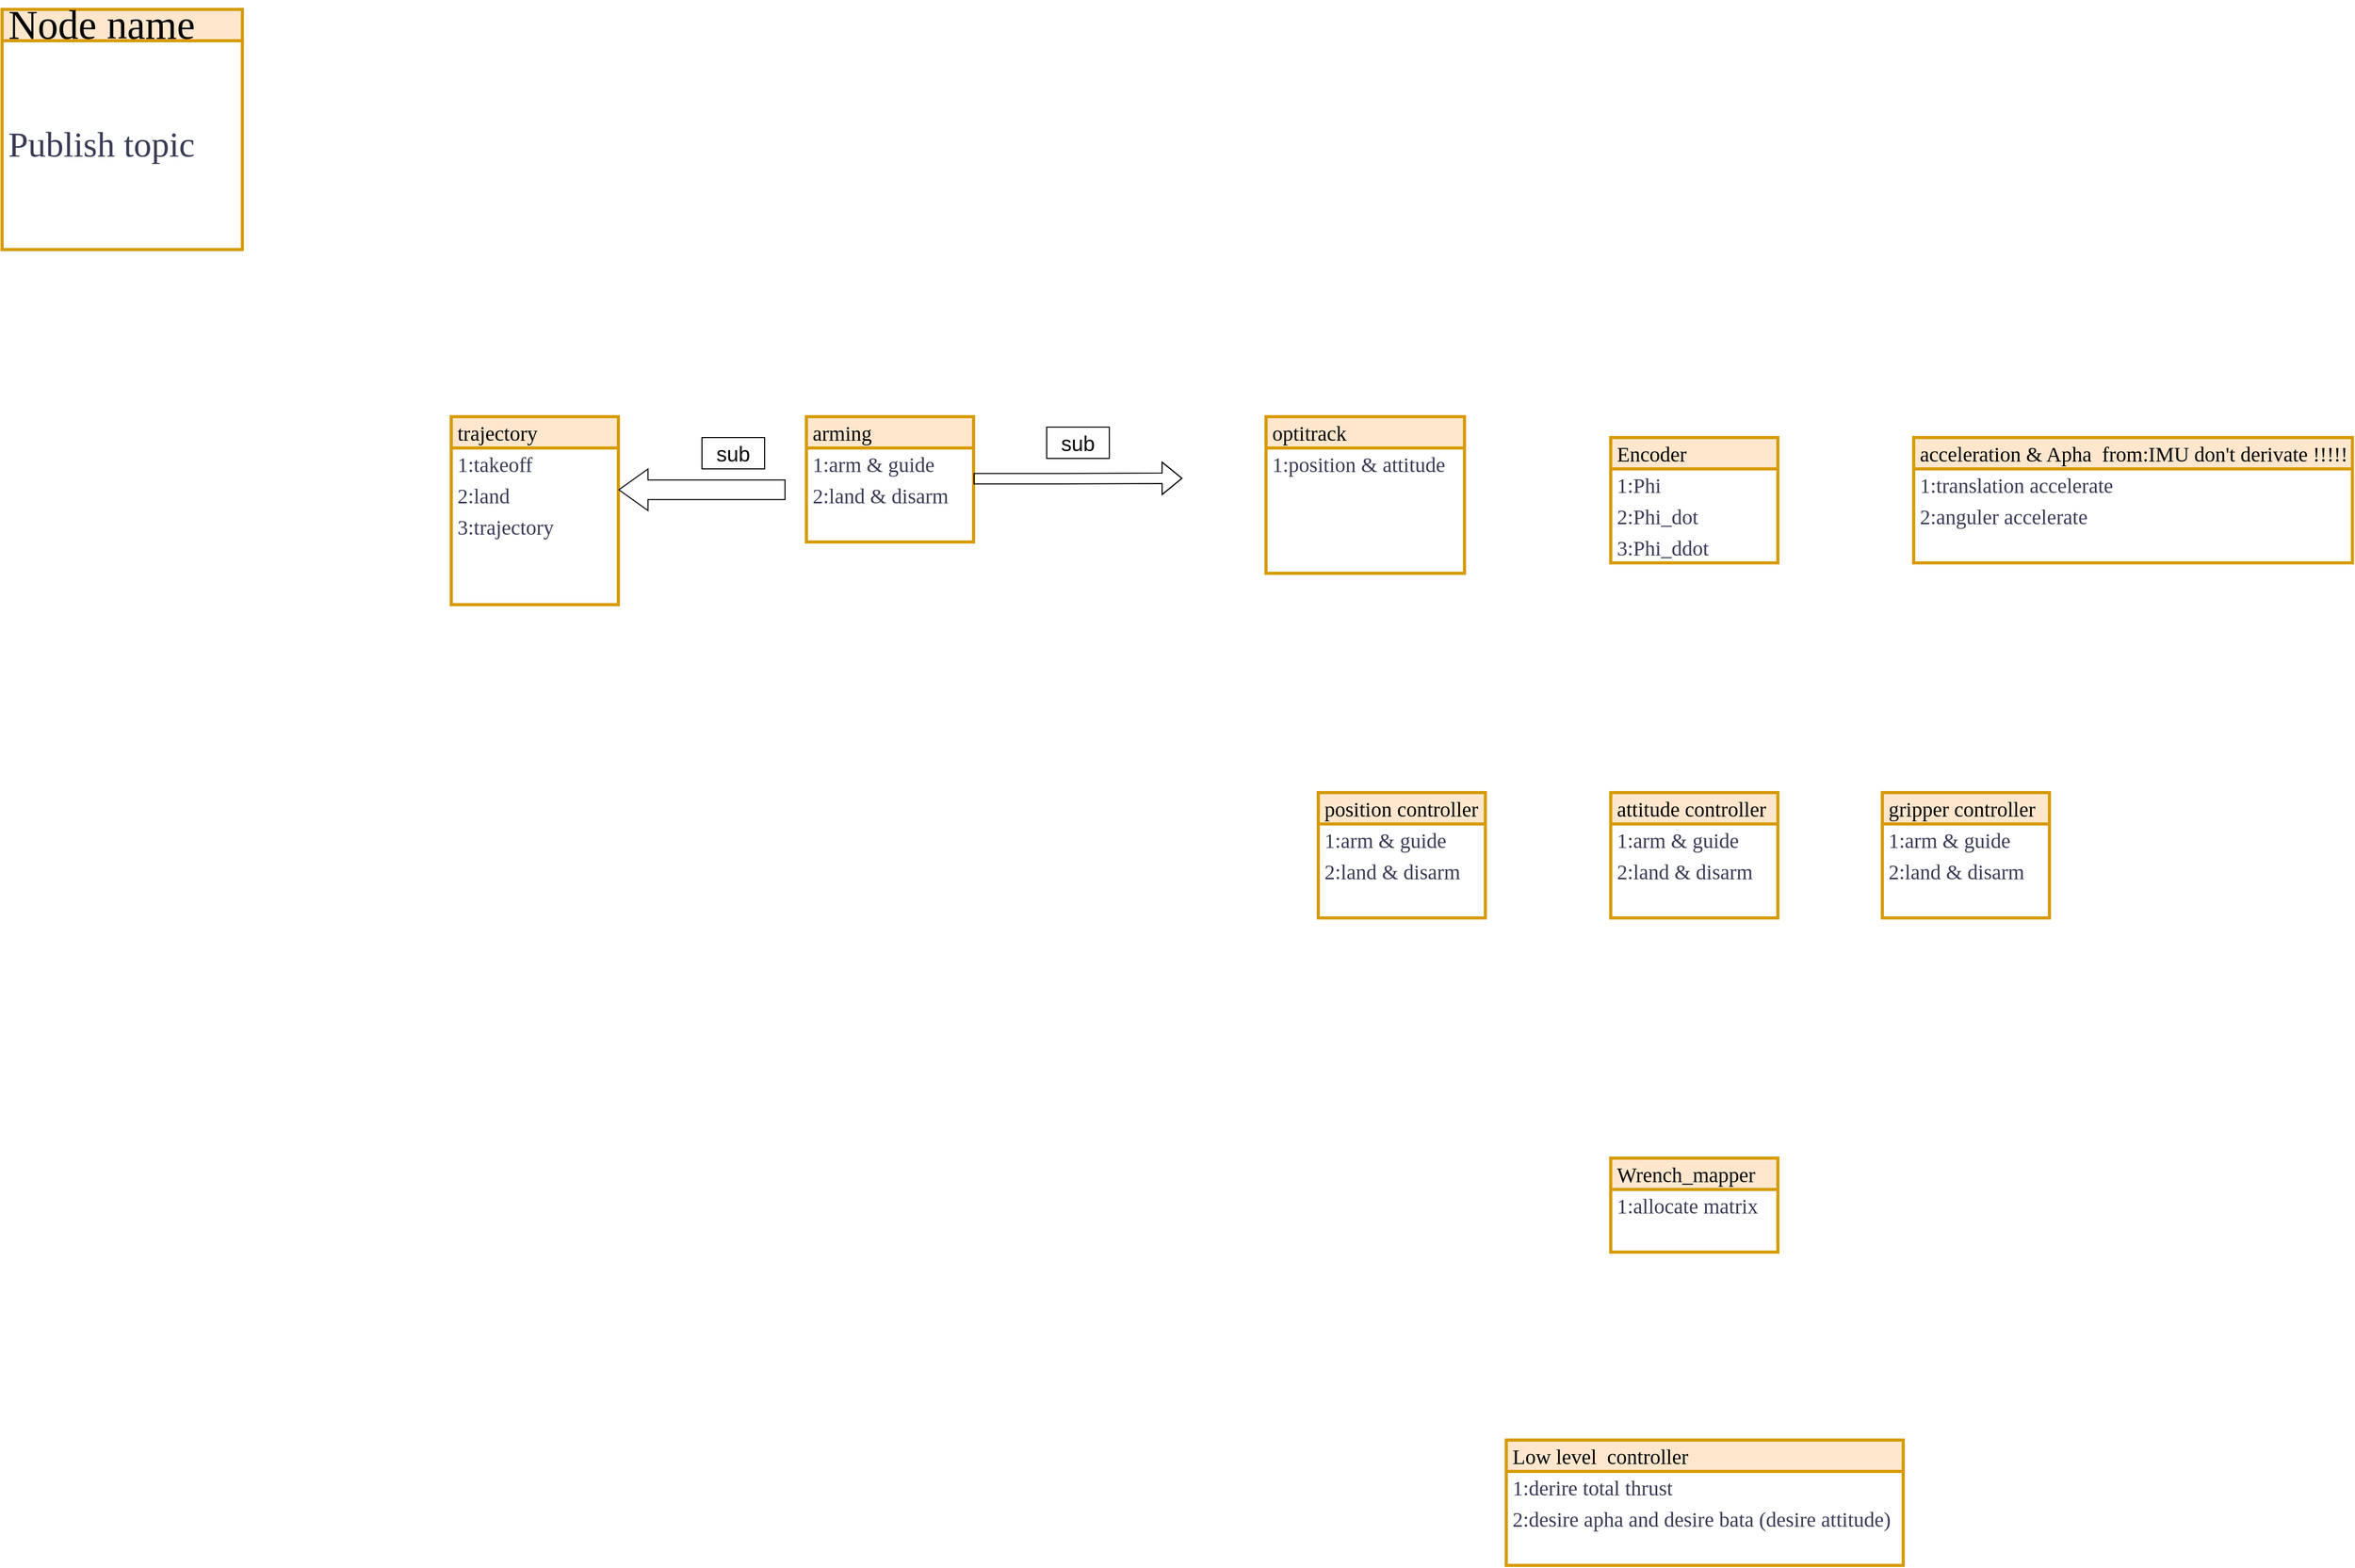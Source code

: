 <mxfile version="23.1.1" type="github">
  <diagram name="第 1 页" id="OqDtIJGSf-YPzuiZSjEt">
    <mxGraphModel dx="5713" dy="3971" grid="1" gridSize="10" guides="1" tooltips="1" connect="1" arrows="1" fold="1" page="1" pageScale="1" pageWidth="4681" pageHeight="3300" math="0" shadow="0">
      <root>
        <mxCell id="0" />
        <mxCell id="1" parent="0" />
        <mxCell id="TXCej7L_n-7z-eu7B_dZ-6" value="trajectory" style="swimlane;fontStyle=0;childLayout=stackLayout;horizontal=1;startSize=30;horizontalStack=0;resizeParent=1;resizeParentMax=0;resizeLast=0;collapsible=1;marginBottom=0;whiteSpace=wrap;html=1;labelBackgroundColor=none;strokeWidth=3;align=left;verticalAlign=middle;spacingLeft=4;spacingRight=4;fontFamily=Times New Roman;fontSize=20;fillColor=#ffe6cc;strokeColor=#d79b00;perimeterSpacing=8;swimlaneLine=1;rounded=0;glass=0;shadow=0;" parent="1" vertex="1">
          <mxGeometry x="430" y="220" width="160" height="180" as="geometry" />
        </mxCell>
        <mxCell id="TXCej7L_n-7z-eu7B_dZ-7" value="1:takeoff" style="text;strokeColor=none;fillColor=none;align=left;verticalAlign=middle;spacingLeft=4;spacingRight=4;overflow=hidden;points=[[0,0.5],[1,0.5]];portConstraint=eastwest;rotatable=0;whiteSpace=wrap;html=1;fontSize=20;fontFamily=Times New Roman;fontColor=#393C56;" parent="TXCej7L_n-7z-eu7B_dZ-6" vertex="1">
          <mxGeometry y="30" width="160" height="30" as="geometry" />
        </mxCell>
        <mxCell id="TXCej7L_n-7z-eu7B_dZ-8" value="2:land" style="text;strokeColor=none;fillColor=none;align=left;verticalAlign=middle;spacingLeft=4;spacingRight=4;overflow=hidden;points=[[0,0.5],[1,0.5]];portConstraint=eastwest;rotatable=0;whiteSpace=wrap;html=1;fontSize=20;fontFamily=Times New Roman;fontColor=#393C56;" parent="TXCej7L_n-7z-eu7B_dZ-6" vertex="1">
          <mxGeometry y="60" width="160" height="30" as="geometry" />
        </mxCell>
        <mxCell id="TXCej7L_n-7z-eu7B_dZ-9" value="3:trajectory" style="text;strokeColor=none;fillColor=none;align=left;verticalAlign=middle;spacingLeft=4;spacingRight=4;overflow=hidden;points=[[0,0.5],[1,0.5]];portConstraint=eastwest;rotatable=0;whiteSpace=wrap;html=1;fontSize=20;fontFamily=Times New Roman;fontColor=#393C56;" parent="TXCej7L_n-7z-eu7B_dZ-6" vertex="1">
          <mxGeometry y="90" width="160" height="30" as="geometry" />
        </mxCell>
        <mxCell id="TXCej7L_n-7z-eu7B_dZ-11" style="text;strokeColor=none;fillColor=none;align=left;verticalAlign=middle;spacingLeft=4;spacingRight=4;overflow=hidden;points=[[0,0.5],[1,0.5]];portConstraint=eastwest;rotatable=0;whiteSpace=wrap;html=1;fontSize=20;fontFamily=Times New Roman;fontColor=#393C56;" parent="TXCej7L_n-7z-eu7B_dZ-6" vertex="1">
          <mxGeometry y="120" width="160" height="30" as="geometry" />
        </mxCell>
        <mxCell id="TXCej7L_n-7z-eu7B_dZ-10" style="text;strokeColor=none;fillColor=none;align=left;verticalAlign=middle;spacingLeft=4;spacingRight=4;overflow=hidden;points=[[0,0.5],[1,0.5]];portConstraint=eastwest;rotatable=0;whiteSpace=wrap;html=1;fontSize=20;fontFamily=Times New Roman;fontColor=#393C56;" parent="TXCej7L_n-7z-eu7B_dZ-6" vertex="1">
          <mxGeometry y="150" width="160" height="30" as="geometry" />
        </mxCell>
        <mxCell id="TXCej7L_n-7z-eu7B_dZ-40" value="arming" style="swimlane;fontStyle=0;childLayout=stackLayout;horizontal=1;startSize=30;horizontalStack=0;resizeParent=1;resizeParentMax=0;resizeLast=0;collapsible=1;marginBottom=0;whiteSpace=wrap;html=1;labelBackgroundColor=none;strokeWidth=3;align=left;verticalAlign=middle;spacingLeft=4;spacingRight=4;fontFamily=Times New Roman;fontSize=20;fillColor=#ffe6cc;strokeColor=#d79b00;perimeterSpacing=8;swimlaneLine=1;rounded=0;glass=0;shadow=0;" parent="1" vertex="1">
          <mxGeometry x="770" y="220" width="160" height="120" as="geometry" />
        </mxCell>
        <mxCell id="TXCej7L_n-7z-eu7B_dZ-41" value="1:arm &amp;amp; guide" style="text;strokeColor=none;fillColor=none;align=left;verticalAlign=middle;spacingLeft=4;spacingRight=4;overflow=hidden;points=[[0,0.5],[1,0.5]];portConstraint=eastwest;rotatable=0;whiteSpace=wrap;html=1;fontSize=20;fontFamily=Times New Roman;fontColor=#393C56;" parent="TXCej7L_n-7z-eu7B_dZ-40" vertex="1">
          <mxGeometry y="30" width="160" height="30" as="geometry" />
        </mxCell>
        <mxCell id="TXCej7L_n-7z-eu7B_dZ-42" value="2:land &amp;amp; disarm" style="text;strokeColor=none;fillColor=none;align=left;verticalAlign=middle;spacingLeft=4;spacingRight=4;overflow=hidden;points=[[0,0.5],[1,0.5]];portConstraint=eastwest;rotatable=0;whiteSpace=wrap;html=1;fontSize=20;fontFamily=Times New Roman;fontColor=#393C56;" parent="TXCej7L_n-7z-eu7B_dZ-40" vertex="1">
          <mxGeometry y="60" width="160" height="30" as="geometry" />
        </mxCell>
        <mxCell id="TXCej7L_n-7z-eu7B_dZ-44" style="text;strokeColor=none;fillColor=none;align=left;verticalAlign=middle;spacingLeft=4;spacingRight=4;overflow=hidden;points=[[0,0.5],[1,0.5]];portConstraint=eastwest;rotatable=0;whiteSpace=wrap;html=1;fontSize=20;fontFamily=Times New Roman;fontColor=#393C56;" parent="TXCej7L_n-7z-eu7B_dZ-40" vertex="1">
          <mxGeometry y="90" width="160" height="30" as="geometry" />
        </mxCell>
        <mxCell id="moAXRxNZDRWnRZOmzwf8-1" value="optitrack&amp;nbsp;" style="swimlane;fontStyle=0;childLayout=stackLayout;horizontal=1;startSize=30;horizontalStack=0;resizeParent=1;resizeParentMax=0;resizeLast=0;collapsible=1;marginBottom=0;whiteSpace=wrap;html=1;labelBackgroundColor=none;strokeWidth=3;align=left;verticalAlign=middle;spacingLeft=4;spacingRight=4;fontFamily=Times New Roman;fontSize=20;fillColor=#ffe6cc;strokeColor=#d79b00;perimeterSpacing=8;swimlaneLine=1;rounded=0;glass=0;shadow=0;" parent="1" vertex="1">
          <mxGeometry x="1210" y="220" width="190" height="150" as="geometry" />
        </mxCell>
        <mxCell id="moAXRxNZDRWnRZOmzwf8-2" value="1:position &amp;amp; attitude" style="text;strokeColor=none;fillColor=none;align=left;verticalAlign=middle;spacingLeft=4;spacingRight=4;overflow=hidden;points=[[0,0.5],[1,0.5]];portConstraint=eastwest;rotatable=0;whiteSpace=wrap;html=1;fontSize=20;fontFamily=Times New Roman;fontColor=#393C56;" parent="moAXRxNZDRWnRZOmzwf8-1" vertex="1">
          <mxGeometry y="30" width="190" height="30" as="geometry" />
        </mxCell>
        <mxCell id="moAXRxNZDRWnRZOmzwf8-5" style="text;strokeColor=none;fillColor=none;align=left;verticalAlign=middle;spacingLeft=4;spacingRight=4;overflow=hidden;points=[[0,0.5],[1,0.5]];portConstraint=eastwest;rotatable=0;whiteSpace=wrap;html=1;fontSize=20;fontFamily=Times New Roman;fontColor=#393C56;" parent="moAXRxNZDRWnRZOmzwf8-1" vertex="1">
          <mxGeometry y="60" width="190" height="30" as="geometry" />
        </mxCell>
        <mxCell id="moAXRxNZDRWnRZOmzwf8-6" style="text;strokeColor=none;fillColor=none;align=left;verticalAlign=middle;spacingLeft=4;spacingRight=4;overflow=hidden;points=[[0,0.5],[1,0.5]];portConstraint=eastwest;rotatable=0;whiteSpace=wrap;html=1;fontSize=20;fontFamily=Times New Roman;fontColor=#393C56;" parent="moAXRxNZDRWnRZOmzwf8-1" vertex="1">
          <mxGeometry y="90" width="190" height="60" as="geometry" />
        </mxCell>
        <mxCell id="TXCej7L_n-7z-eu7B_dZ-45" style="text;strokeColor=none;fillColor=none;align=left;verticalAlign=middle;spacingLeft=4;spacingRight=4;overflow=hidden;points=[[0,0.5],[1,0.5]];portConstraint=eastwest;rotatable=0;whiteSpace=wrap;html=1;fontSize=20;fontFamily=Times New Roman;fontColor=#393C56;" parent="1" vertex="1">
          <mxGeometry x="780" y="340" width="160" height="30" as="geometry" />
        </mxCell>
        <mxCell id="moAXRxNZDRWnRZOmzwf8-20" value="" style="shape=flexArrow;endArrow=classic;html=1;rounded=0;fillColor=none;strokeColor=#000000;" parent="1" edge="1">
          <mxGeometry width="50" height="50" relative="1" as="geometry">
            <mxPoint x="930" y="279.41" as="sourcePoint" />
            <mxPoint x="1130" y="279" as="targetPoint" />
            <Array as="points">
              <mxPoint x="980" y="279.41" />
            </Array>
          </mxGeometry>
        </mxCell>
        <mxCell id="moAXRxNZDRWnRZOmzwf8-22" value="&lt;font style=&quot;font-size: 20px;&quot;&gt;sub&lt;/font&gt;" style="text;html=1;strokeColor=default;fillColor=none;align=center;verticalAlign=middle;whiteSpace=wrap;rounded=0;strokeWidth=1;" parent="1" vertex="1">
          <mxGeometry x="1000" y="230" width="60" height="30" as="geometry" />
        </mxCell>
        <mxCell id="moAXRxNZDRWnRZOmzwf8-26" value="" style="shape=flexArrow;endArrow=classic;html=1;rounded=0;width=18.824;endSize=8.941;" parent="1" edge="1">
          <mxGeometry width="50" height="50" relative="1" as="geometry">
            <mxPoint x="750" y="290" as="sourcePoint" />
            <mxPoint x="590" y="290" as="targetPoint" />
          </mxGeometry>
        </mxCell>
        <mxCell id="moAXRxNZDRWnRZOmzwf8-27" value="&lt;font style=&quot;font-size: 20px;&quot;&gt;sub&lt;/font&gt;" style="text;html=1;strokeColor=default;fillColor=none;align=center;verticalAlign=middle;whiteSpace=wrap;rounded=0;strokeWidth=1;" parent="1" vertex="1">
          <mxGeometry x="670" y="240" width="60" height="30" as="geometry" />
        </mxCell>
        <mxCell id="UxT026qq_gi9QrEti8YS-1" value="position controller" style="swimlane;fontStyle=0;childLayout=stackLayout;horizontal=1;startSize=30;horizontalStack=0;resizeParent=1;resizeParentMax=0;resizeLast=0;collapsible=1;marginBottom=0;whiteSpace=wrap;html=1;labelBackgroundColor=none;strokeWidth=3;align=left;verticalAlign=middle;spacingLeft=4;spacingRight=4;fontFamily=Times New Roman;fontSize=20;fillColor=#ffe6cc;strokeColor=#d79b00;perimeterSpacing=8;swimlaneLine=1;rounded=0;glass=0;shadow=0;" vertex="1" parent="1">
          <mxGeometry x="1260" y="580" width="160" height="120" as="geometry" />
        </mxCell>
        <mxCell id="UxT026qq_gi9QrEti8YS-2" value="1:arm &amp;amp; guide" style="text;strokeColor=none;fillColor=none;align=left;verticalAlign=middle;spacingLeft=4;spacingRight=4;overflow=hidden;points=[[0,0.5],[1,0.5]];portConstraint=eastwest;rotatable=0;whiteSpace=wrap;html=1;fontSize=20;fontFamily=Times New Roman;fontColor=#393C56;" vertex="1" parent="UxT026qq_gi9QrEti8YS-1">
          <mxGeometry y="30" width="160" height="30" as="geometry" />
        </mxCell>
        <mxCell id="UxT026qq_gi9QrEti8YS-3" value="2:land &amp;amp; disarm" style="text;strokeColor=none;fillColor=none;align=left;verticalAlign=middle;spacingLeft=4;spacingRight=4;overflow=hidden;points=[[0,0.5],[1,0.5]];portConstraint=eastwest;rotatable=0;whiteSpace=wrap;html=1;fontSize=20;fontFamily=Times New Roman;fontColor=#393C56;" vertex="1" parent="UxT026qq_gi9QrEti8YS-1">
          <mxGeometry y="60" width="160" height="30" as="geometry" />
        </mxCell>
        <mxCell id="UxT026qq_gi9QrEti8YS-4" style="text;strokeColor=none;fillColor=none;align=left;verticalAlign=middle;spacingLeft=4;spacingRight=4;overflow=hidden;points=[[0,0.5],[1,0.5]];portConstraint=eastwest;rotatable=0;whiteSpace=wrap;html=1;fontSize=20;fontFamily=Times New Roman;fontColor=#393C56;" vertex="1" parent="UxT026qq_gi9QrEti8YS-1">
          <mxGeometry y="90" width="160" height="30" as="geometry" />
        </mxCell>
        <mxCell id="UxT026qq_gi9QrEti8YS-5" value="attitude controller" style="swimlane;fontStyle=0;childLayout=stackLayout;horizontal=1;startSize=30;horizontalStack=0;resizeParent=1;resizeParentMax=0;resizeLast=0;collapsible=1;marginBottom=0;whiteSpace=wrap;html=1;labelBackgroundColor=none;strokeWidth=3;align=left;verticalAlign=middle;spacingLeft=4;spacingRight=4;fontFamily=Times New Roman;fontSize=20;fillColor=#ffe6cc;strokeColor=#d79b00;perimeterSpacing=8;swimlaneLine=1;rounded=0;glass=0;shadow=0;" vertex="1" parent="1">
          <mxGeometry x="1540" y="580" width="160" height="120" as="geometry" />
        </mxCell>
        <mxCell id="UxT026qq_gi9QrEti8YS-6" value="1:arm &amp;amp; guide" style="text;strokeColor=none;fillColor=none;align=left;verticalAlign=middle;spacingLeft=4;spacingRight=4;overflow=hidden;points=[[0,0.5],[1,0.5]];portConstraint=eastwest;rotatable=0;whiteSpace=wrap;html=1;fontSize=20;fontFamily=Times New Roman;fontColor=#393C56;" vertex="1" parent="UxT026qq_gi9QrEti8YS-5">
          <mxGeometry y="30" width="160" height="30" as="geometry" />
        </mxCell>
        <mxCell id="UxT026qq_gi9QrEti8YS-7" value="2:land &amp;amp; disarm" style="text;strokeColor=none;fillColor=none;align=left;verticalAlign=middle;spacingLeft=4;spacingRight=4;overflow=hidden;points=[[0,0.5],[1,0.5]];portConstraint=eastwest;rotatable=0;whiteSpace=wrap;html=1;fontSize=20;fontFamily=Times New Roman;fontColor=#393C56;" vertex="1" parent="UxT026qq_gi9QrEti8YS-5">
          <mxGeometry y="60" width="160" height="30" as="geometry" />
        </mxCell>
        <mxCell id="UxT026qq_gi9QrEti8YS-8" style="text;strokeColor=none;fillColor=none;align=left;verticalAlign=middle;spacingLeft=4;spacingRight=4;overflow=hidden;points=[[0,0.5],[1,0.5]];portConstraint=eastwest;rotatable=0;whiteSpace=wrap;html=1;fontSize=20;fontFamily=Times New Roman;fontColor=#393C56;" vertex="1" parent="UxT026qq_gi9QrEti8YS-5">
          <mxGeometry y="90" width="160" height="30" as="geometry" />
        </mxCell>
        <mxCell id="UxT026qq_gi9QrEti8YS-9" value="gripper controller" style="swimlane;fontStyle=0;childLayout=stackLayout;horizontal=1;startSize=30;horizontalStack=0;resizeParent=1;resizeParentMax=0;resizeLast=0;collapsible=1;marginBottom=0;whiteSpace=wrap;html=1;labelBackgroundColor=none;strokeWidth=3;align=left;verticalAlign=middle;spacingLeft=4;spacingRight=4;fontFamily=Times New Roman;fontSize=20;fillColor=#ffe6cc;strokeColor=#d79b00;perimeterSpacing=8;swimlaneLine=1;rounded=0;glass=0;shadow=0;" vertex="1" parent="1">
          <mxGeometry x="1800" y="580" width="160" height="120" as="geometry" />
        </mxCell>
        <mxCell id="UxT026qq_gi9QrEti8YS-10" value="1:arm &amp;amp; guide" style="text;strokeColor=none;fillColor=none;align=left;verticalAlign=middle;spacingLeft=4;spacingRight=4;overflow=hidden;points=[[0,0.5],[1,0.5]];portConstraint=eastwest;rotatable=0;whiteSpace=wrap;html=1;fontSize=20;fontFamily=Times New Roman;fontColor=#393C56;" vertex="1" parent="UxT026qq_gi9QrEti8YS-9">
          <mxGeometry y="30" width="160" height="30" as="geometry" />
        </mxCell>
        <mxCell id="UxT026qq_gi9QrEti8YS-11" value="2:land &amp;amp; disarm" style="text;strokeColor=none;fillColor=none;align=left;verticalAlign=middle;spacingLeft=4;spacingRight=4;overflow=hidden;points=[[0,0.5],[1,0.5]];portConstraint=eastwest;rotatable=0;whiteSpace=wrap;html=1;fontSize=20;fontFamily=Times New Roman;fontColor=#393C56;" vertex="1" parent="UxT026qq_gi9QrEti8YS-9">
          <mxGeometry y="60" width="160" height="30" as="geometry" />
        </mxCell>
        <mxCell id="UxT026qq_gi9QrEti8YS-12" style="text;strokeColor=none;fillColor=none;align=left;verticalAlign=middle;spacingLeft=4;spacingRight=4;overflow=hidden;points=[[0,0.5],[1,0.5]];portConstraint=eastwest;rotatable=0;whiteSpace=wrap;html=1;fontSize=20;fontFamily=Times New Roman;fontColor=#393C56;" vertex="1" parent="UxT026qq_gi9QrEti8YS-9">
          <mxGeometry y="90" width="160" height="30" as="geometry" />
        </mxCell>
        <mxCell id="UxT026qq_gi9QrEti8YS-13" value="Encoder" style="swimlane;fontStyle=0;childLayout=stackLayout;horizontal=1;startSize=30;horizontalStack=0;resizeParent=1;resizeParentMax=0;resizeLast=0;collapsible=1;marginBottom=0;whiteSpace=wrap;html=1;labelBackgroundColor=none;strokeWidth=3;align=left;verticalAlign=middle;spacingLeft=4;spacingRight=4;fontFamily=Times New Roman;fontSize=20;fillColor=#ffe6cc;strokeColor=#d79b00;perimeterSpacing=8;swimlaneLine=1;rounded=0;glass=0;shadow=0;" vertex="1" parent="1">
          <mxGeometry x="1540" y="240" width="160" height="120" as="geometry" />
        </mxCell>
        <mxCell id="UxT026qq_gi9QrEti8YS-14" value="1:Phi" style="text;strokeColor=none;fillColor=none;align=left;verticalAlign=middle;spacingLeft=4;spacingRight=4;overflow=hidden;points=[[0,0.5],[1,0.5]];portConstraint=eastwest;rotatable=0;whiteSpace=wrap;html=1;fontSize=20;fontFamily=Times New Roman;fontColor=#393C56;" vertex="1" parent="UxT026qq_gi9QrEti8YS-13">
          <mxGeometry y="30" width="160" height="30" as="geometry" />
        </mxCell>
        <mxCell id="UxT026qq_gi9QrEti8YS-15" value="2:Phi_dot" style="text;strokeColor=none;fillColor=none;align=left;verticalAlign=middle;spacingLeft=4;spacingRight=4;overflow=hidden;points=[[0,0.5],[1,0.5]];portConstraint=eastwest;rotatable=0;whiteSpace=wrap;html=1;fontSize=20;fontFamily=Times New Roman;fontColor=#393C56;" vertex="1" parent="UxT026qq_gi9QrEti8YS-13">
          <mxGeometry y="60" width="160" height="30" as="geometry" />
        </mxCell>
        <mxCell id="UxT026qq_gi9QrEti8YS-16" value="3:Phi_ddot" style="text;strokeColor=none;fillColor=none;align=left;verticalAlign=middle;spacingLeft=4;spacingRight=4;overflow=hidden;points=[[0,0.5],[1,0.5]];portConstraint=eastwest;rotatable=0;whiteSpace=wrap;html=1;fontSize=20;fontFamily=Times New Roman;fontColor=#393C56;" vertex="1" parent="UxT026qq_gi9QrEti8YS-13">
          <mxGeometry y="90" width="160" height="30" as="geometry" />
        </mxCell>
        <mxCell id="UxT026qq_gi9QrEti8YS-17" value="acceleration &amp;amp; Apha&amp;nbsp; from:IMU don&#39;t derivate !!!!!" style="swimlane;fontStyle=0;childLayout=stackLayout;horizontal=1;startSize=30;horizontalStack=0;resizeParent=1;resizeParentMax=0;resizeLast=0;collapsible=1;marginBottom=0;whiteSpace=wrap;html=1;labelBackgroundColor=none;strokeWidth=3;align=left;verticalAlign=middle;spacingLeft=4;spacingRight=4;fontFamily=Times New Roman;fontSize=20;fillColor=#ffe6cc;strokeColor=#d79b00;perimeterSpacing=8;swimlaneLine=1;rounded=0;glass=0;shadow=0;" vertex="1" parent="1">
          <mxGeometry x="1830" y="240" width="420" height="120" as="geometry" />
        </mxCell>
        <mxCell id="UxT026qq_gi9QrEti8YS-18" value="1:translation accelerate" style="text;strokeColor=none;fillColor=none;align=left;verticalAlign=middle;spacingLeft=4;spacingRight=4;overflow=hidden;points=[[0,0.5],[1,0.5]];portConstraint=eastwest;rotatable=0;whiteSpace=wrap;html=1;fontSize=20;fontFamily=Times New Roman;fontColor=#393C56;" vertex="1" parent="UxT026qq_gi9QrEti8YS-17">
          <mxGeometry y="30" width="420" height="30" as="geometry" />
        </mxCell>
        <mxCell id="UxT026qq_gi9QrEti8YS-19" value="2:anguler accelerate" style="text;strokeColor=none;fillColor=none;align=left;verticalAlign=middle;spacingLeft=4;spacingRight=4;overflow=hidden;points=[[0,0.5],[1,0.5]];portConstraint=eastwest;rotatable=0;whiteSpace=wrap;html=1;fontSize=20;fontFamily=Times New Roman;fontColor=#393C56;" vertex="1" parent="UxT026qq_gi9QrEti8YS-17">
          <mxGeometry y="60" width="420" height="30" as="geometry" />
        </mxCell>
        <mxCell id="UxT026qq_gi9QrEti8YS-20" style="text;strokeColor=none;fillColor=none;align=left;verticalAlign=middle;spacingLeft=4;spacingRight=4;overflow=hidden;points=[[0,0.5],[1,0.5]];portConstraint=eastwest;rotatable=0;whiteSpace=wrap;html=1;fontSize=20;fontFamily=Times New Roman;fontColor=#393C56;" vertex="1" parent="UxT026qq_gi9QrEti8YS-17">
          <mxGeometry y="90" width="420" height="30" as="geometry" />
        </mxCell>
        <mxCell id="UxT026qq_gi9QrEti8YS-21" value="Wrench_mapper" style="swimlane;fontStyle=0;childLayout=stackLayout;horizontal=1;startSize=30;horizontalStack=0;resizeParent=1;resizeParentMax=0;resizeLast=0;collapsible=1;marginBottom=0;whiteSpace=wrap;html=1;labelBackgroundColor=none;strokeWidth=3;align=left;verticalAlign=middle;spacingLeft=4;spacingRight=4;fontFamily=Times New Roman;fontSize=20;fillColor=#ffe6cc;strokeColor=#d79b00;perimeterSpacing=8;swimlaneLine=1;rounded=0;glass=0;shadow=0;" vertex="1" parent="1">
          <mxGeometry x="1540" y="930" width="160" height="90" as="geometry" />
        </mxCell>
        <mxCell id="UxT026qq_gi9QrEti8YS-22" value="1:allocate matrix" style="text;strokeColor=none;fillColor=none;align=left;verticalAlign=middle;spacingLeft=4;spacingRight=4;overflow=hidden;points=[[0,0.5],[1,0.5]];portConstraint=eastwest;rotatable=0;whiteSpace=wrap;html=1;fontSize=20;fontFamily=Times New Roman;fontColor=#393C56;" vertex="1" parent="UxT026qq_gi9QrEti8YS-21">
          <mxGeometry y="30" width="160" height="30" as="geometry" />
        </mxCell>
        <mxCell id="UxT026qq_gi9QrEti8YS-24" style="text;strokeColor=none;fillColor=none;align=left;verticalAlign=middle;spacingLeft=4;spacingRight=4;overflow=hidden;points=[[0,0.5],[1,0.5]];portConstraint=eastwest;rotatable=0;whiteSpace=wrap;html=1;fontSize=20;fontFamily=Times New Roman;fontColor=#393C56;" vertex="1" parent="UxT026qq_gi9QrEti8YS-21">
          <mxGeometry y="60" width="160" height="30" as="geometry" />
        </mxCell>
        <mxCell id="UxT026qq_gi9QrEti8YS-25" value="&lt;font style=&quot;font-size: 39px;&quot;&gt;Node name&lt;/font&gt;" style="swimlane;fontStyle=0;childLayout=stackLayout;horizontal=1;startSize=30;horizontalStack=0;resizeParent=1;resizeParentMax=0;resizeLast=0;collapsible=1;marginBottom=0;whiteSpace=wrap;html=1;labelBackgroundColor=none;strokeWidth=3;align=left;verticalAlign=middle;spacingLeft=4;spacingRight=4;fontFamily=Times New Roman;fontSize=20;fillColor=#ffe6cc;strokeColor=#d79b00;perimeterSpacing=8;swimlaneLine=1;rounded=0;glass=0;shadow=0;" vertex="1" parent="1">
          <mxGeometry y="-170" width="230" height="230" as="geometry" />
        </mxCell>
        <mxCell id="UxT026qq_gi9QrEti8YS-26" value="&lt;font style=&quot;font-size: 34px;&quot;&gt;Publish topic&lt;/font&gt;" style="text;strokeColor=none;fillColor=none;align=left;verticalAlign=middle;spacingLeft=4;spacingRight=4;overflow=hidden;points=[[0,0.5],[1,0.5]];portConstraint=eastwest;rotatable=0;whiteSpace=wrap;html=1;fontSize=20;fontFamily=Times New Roman;fontColor=#393C56;" vertex="1" parent="UxT026qq_gi9QrEti8YS-25">
          <mxGeometry y="30" width="230" height="200" as="geometry" />
        </mxCell>
        <mxCell id="UxT026qq_gi9QrEti8YS-29" value="Low level&amp;nbsp; controller" style="swimlane;fontStyle=0;childLayout=stackLayout;horizontal=1;startSize=30;horizontalStack=0;resizeParent=1;resizeParentMax=0;resizeLast=0;collapsible=1;marginBottom=0;whiteSpace=wrap;html=1;labelBackgroundColor=none;strokeWidth=3;align=left;verticalAlign=middle;spacingLeft=4;spacingRight=4;fontFamily=Times New Roman;fontSize=20;fillColor=#ffe6cc;strokeColor=#d79b00;perimeterSpacing=8;swimlaneLine=1;rounded=0;glass=0;shadow=0;" vertex="1" parent="1">
          <mxGeometry x="1440" y="1200" width="380" height="120" as="geometry" />
        </mxCell>
        <mxCell id="UxT026qq_gi9QrEti8YS-30" value="1:derire total thrust" style="text;strokeColor=none;fillColor=none;align=left;verticalAlign=middle;spacingLeft=4;spacingRight=4;overflow=hidden;points=[[0,0.5],[1,0.5]];portConstraint=eastwest;rotatable=0;whiteSpace=wrap;html=1;fontSize=20;fontFamily=Times New Roman;fontColor=#393C56;" vertex="1" parent="UxT026qq_gi9QrEti8YS-29">
          <mxGeometry y="30" width="380" height="30" as="geometry" />
        </mxCell>
        <mxCell id="UxT026qq_gi9QrEti8YS-32" value="2:desire apha and desire bata (desire attitude)" style="text;strokeColor=none;fillColor=none;align=left;verticalAlign=middle;spacingLeft=4;spacingRight=4;overflow=hidden;points=[[0,0.5],[1,0.5]];portConstraint=eastwest;rotatable=0;whiteSpace=wrap;html=1;fontSize=20;fontFamily=Times New Roman;fontColor=#393C56;" vertex="1" parent="UxT026qq_gi9QrEti8YS-29">
          <mxGeometry y="60" width="380" height="30" as="geometry" />
        </mxCell>
        <mxCell id="UxT026qq_gi9QrEti8YS-31" style="text;strokeColor=none;fillColor=none;align=left;verticalAlign=middle;spacingLeft=4;spacingRight=4;overflow=hidden;points=[[0,0.5],[1,0.5]];portConstraint=eastwest;rotatable=0;whiteSpace=wrap;html=1;fontSize=20;fontFamily=Times New Roman;fontColor=#393C56;" vertex="1" parent="UxT026qq_gi9QrEti8YS-29">
          <mxGeometry y="90" width="380" height="30" as="geometry" />
        </mxCell>
      </root>
    </mxGraphModel>
  </diagram>
</mxfile>
